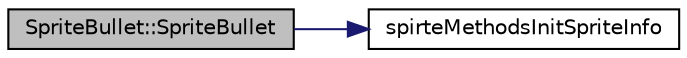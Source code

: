 digraph "SpriteBullet::SpriteBullet"
{
 // LATEX_PDF_SIZE
  edge [fontname="Helvetica",fontsize="10",labelfontname="Helvetica",labelfontsize="10"];
  node [fontname="Helvetica",fontsize="10",shape=record];
  rankdir="LR";
  Node1 [label="SpriteBullet::SpriteBullet",height=0.2,width=0.4,color="black", fillcolor="grey75", style="filled", fontcolor="black",tooltip="Constructor for Player Sprite object. /summary>"];
  Node1 -> Node2 [color="midnightblue",fontsize="10",style="solid",fontname="Helvetica"];
  Node2 [label="spirteMethodsInitSpriteInfo",height=0.2,width=0.4,color="black", fillcolor="white", style="filled",URL="$_sprite_methods_8cpp.html#a9703dd9e8e7a8c45051c0d6b687824e7",tooltip="Initializes some of our default values ... /summary>"];
}
